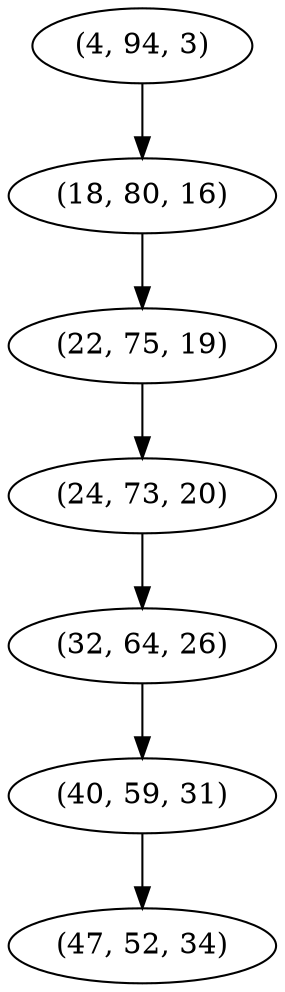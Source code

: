 digraph tree {
    "(4, 94, 3)";
    "(18, 80, 16)";
    "(22, 75, 19)";
    "(24, 73, 20)";
    "(32, 64, 26)";
    "(40, 59, 31)";
    "(47, 52, 34)";
    "(4, 94, 3)" -> "(18, 80, 16)";
    "(18, 80, 16)" -> "(22, 75, 19)";
    "(22, 75, 19)" -> "(24, 73, 20)";
    "(24, 73, 20)" -> "(32, 64, 26)";
    "(32, 64, 26)" -> "(40, 59, 31)";
    "(40, 59, 31)" -> "(47, 52, 34)";
}

